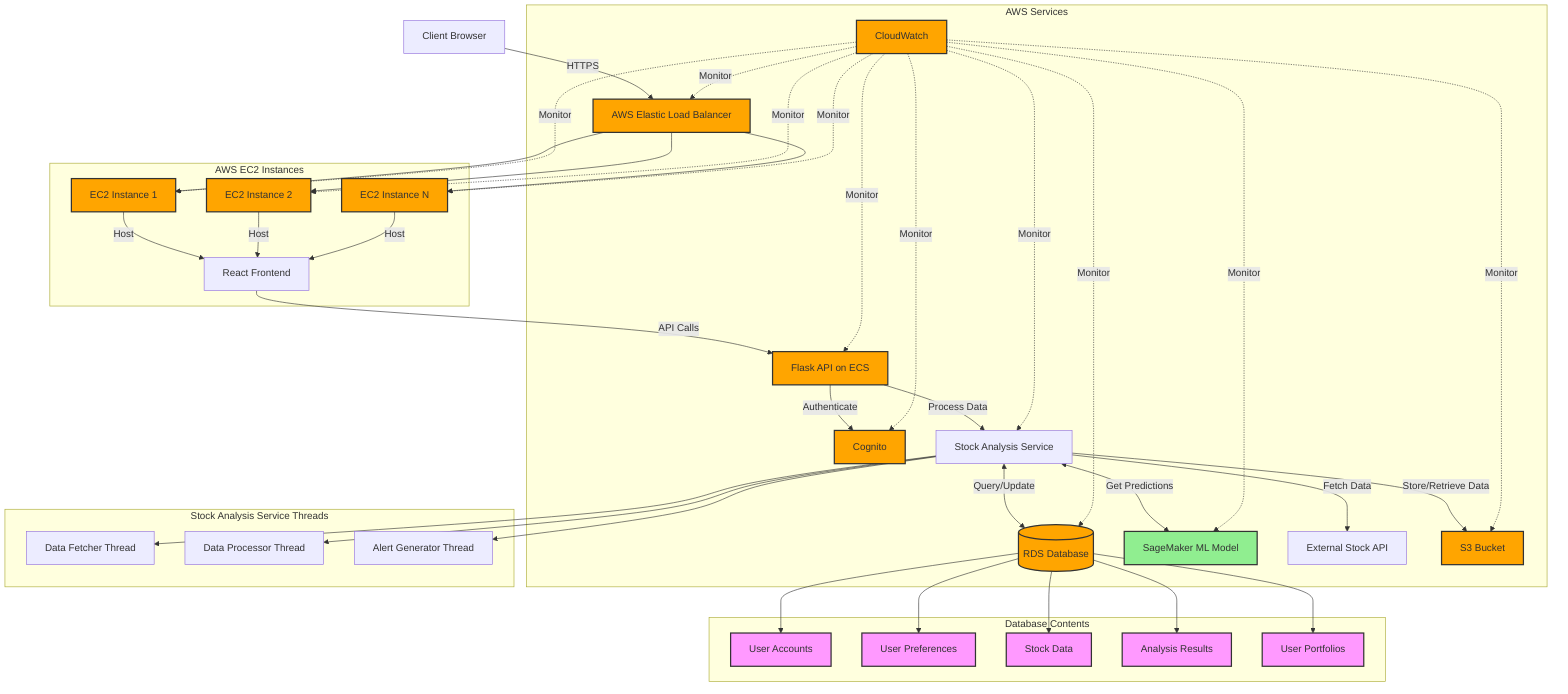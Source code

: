 graph TD
    A[Client Browser] -->|HTTPS| B[AWS Elastic Load Balancer]
    B --> C[EC2 Instance 1]
    B --> D[EC2 Instance 2]
    B --> E[EC2 Instance N]
    
    subgraph "AWS EC2 Instances"
        C & D & E -->|Host| F[React Frontend]
    end
    
    F -->|API Calls| G[Flask API on ECS]
    
    subgraph "AWS Services"
        G -->|Authenticate| H[Cognito]
        G -->|Process Data| I[Stock Analysis Service]
        I <-->|Query/Update| J[(RDS Database)]
        I <-->|Get Predictions| K[SageMaker ML Model]
        I -->|Fetch Data| L[External Stock API]
        I -->|Store/Retrieve Data| M[S3 Bucket]
        N[CloudWatch] -.->|Monitor| B & C & D & E & G & H & I & J & K & M
    end
    
    subgraph "Database Contents"
        J --> O[User Accounts]
        J --> P[User Preferences]
        J --> Q[Stock Data]
        J --> R[Analysis Results]
        J --> S[User Portfolios]
    end
    
    subgraph "Stock Analysis Service Threads"
        I --> T[Data Fetcher Thread]
        I --> U[Data Processor Thread]
        I --> V[Alert Generator Thread]
    end

    %% Color coding
    style B fill:#FFA500,stroke:#333,stroke-width:2px
    style C fill:#FFA500,stroke:#333,stroke-width:2px
    style D fill:#FFA500,stroke:#333,stroke-width:2px
    style E fill:#FFA500,stroke:#333,stroke-width:2px
    style G fill:#FFA500,stroke:#333,stroke-width:2px
    style H fill:#FFA500,stroke:#333,stroke-width:2px
    style J fill:#FFA500,stroke:#333,stroke-width:2px
    style M fill:#FFA500,stroke:#333,stroke-width:2px
    style N fill:#FFA500,stroke:#333,stroke-width:2px
    
    style K fill:#90EE90,stroke:#333,stroke-width:2px

    style O fill:#f9f,stroke:#333,stroke-width:2px
    style P fill:#f9f,stroke:#333,stroke-width:2px
    style Q fill:#f9f,stroke:#333,stroke-width:2px
    style R fill:#f9f,stroke:#333,stroke-width:2px
    style S fill:#f9f,stroke:#333,stroke-width:2px